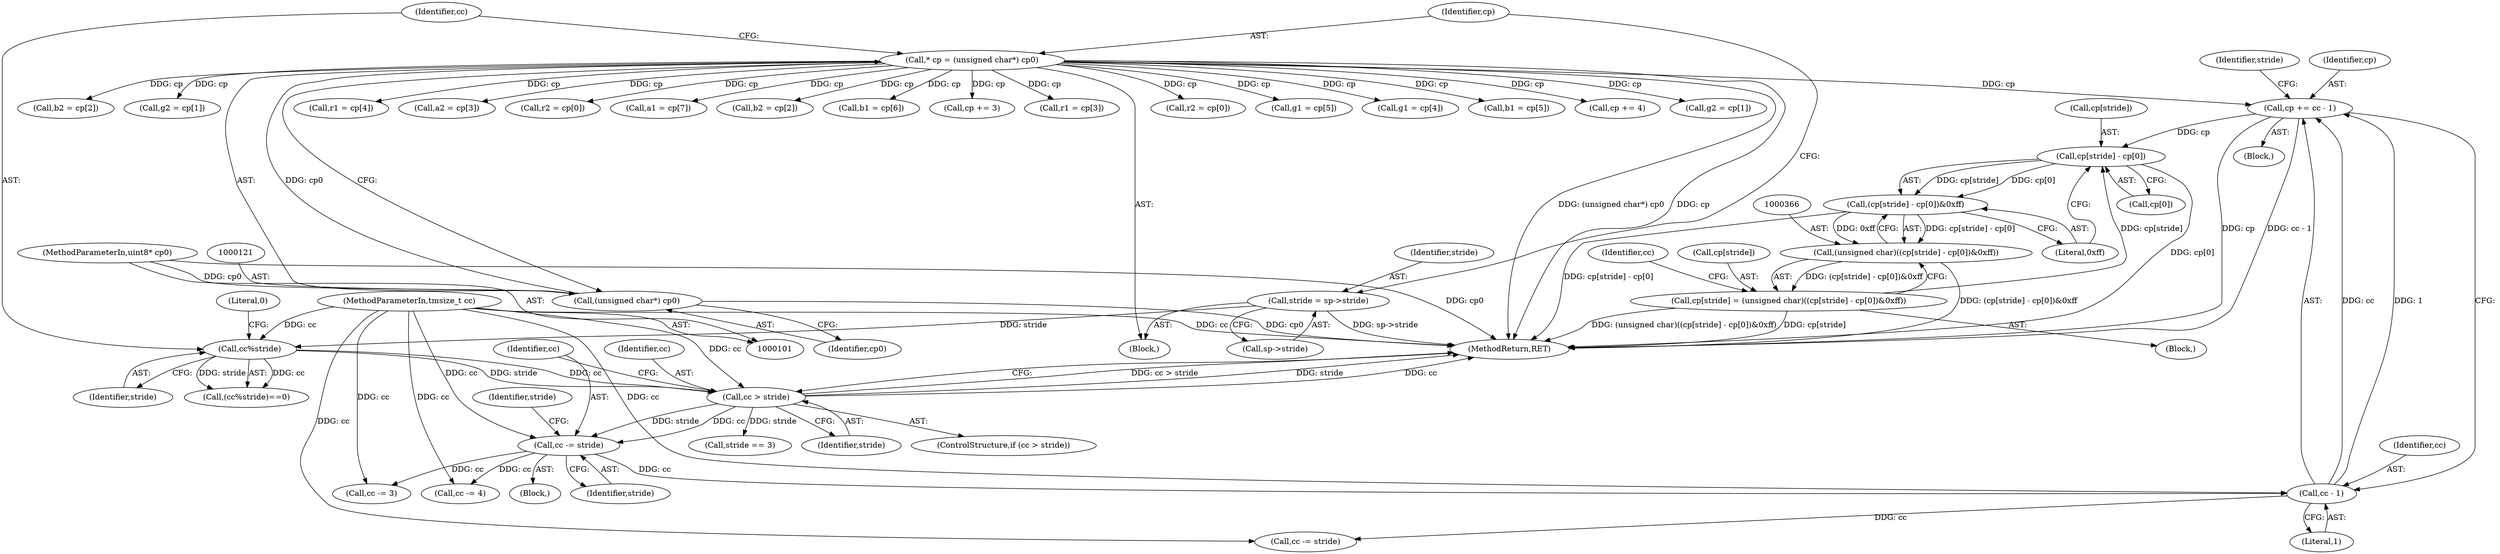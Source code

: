 digraph "0_libtiff_3ca657a8793dd011bf869695d72ad31c779c3cc1_10@pointer" {
"1000352" [label="(Call,cp += cc - 1)"];
"1000354" [label="(Call,cc - 1)"];
"1000134" [label="(Call,cc -= stride)"];
"1000130" [label="(Call,cc > stride)"];
"1000125" [label="(Call,cc%stride)"];
"1000104" [label="(MethodParameterIn,tmsize_t cc)"];
"1000112" [label="(Call,stride = sp->stride)"];
"1000118" [label="(Call,* cp = (unsigned char*) cp0)"];
"1000120" [label="(Call,(unsigned char*) cp0)"];
"1000103" [label="(MethodParameterIn,uint8* cp0)"];
"1000368" [label="(Call,cp[stride] - cp[0])"];
"1000367" [label="(Call,(cp[stride] - cp[0])&0xff)"];
"1000365" [label="(Call,(unsigned char)((cp[stride] - cp[0])&0xff))"];
"1000361" [label="(Call,cp[stride] = (unsigned char)((cp[stride] - cp[0])&0xff))"];
"1000133" [label="(Block,)"];
"1000361" [label="(Call,cp[stride] = (unsigned char)((cp[stride] - cp[0])&0xff))"];
"1000124" [label="(Call,(cc%stride)==0)"];
"1000241" [label="(Call,r2 = cp[0])"];
"1000226" [label="(Call,cc -= 3)"];
"1000378" [label="(Identifier,cc)"];
"1000114" [label="(Call,sp->stride)"];
"1000359" [label="(Block,)"];
"1000128" [label="(Literal,0)"];
"1000285" [label="(Call,g1 = cp[5])"];
"1000372" [label="(Call,cp[0])"];
"1000134" [label="(Call,cc -= stride)"];
"1000118" [label="(Call,* cp = (unsigned char*) cp0)"];
"1000184" [label="(Call,g1 = cp[4])"];
"1000368" [label="(Call,cp[stride] - cp[0])"];
"1000367" [label="(Call,(cp[stride] - cp[0])&0xff)"];
"1000203" [label="(Call,b1 = cp[5])"];
"1000342" [label="(Call,cp += 4)"];
"1000125" [label="(Call,cc%stride)"];
"1000152" [label="(Call,g2 = cp[1])"];
"1000253" [label="(Call,b2 = cp[2])"];
"1000247" [label="(Call,g2 = cp[1])"];
"1000381" [label="(MethodReturn,RET)"];
"1000354" [label="(Call,cc - 1)"];
"1000119" [label="(Identifier,cp)"];
"1000120" [label="(Call,(unsigned char*) cp0)"];
"1000377" [label="(Call,cc -= stride)"];
"1000105" [label="(Block,)"];
"1000266" [label="(Call,r1 = cp[4])"];
"1000129" [label="(ControlStructure,if (cc > stride))"];
"1000369" [label="(Call,cp[stride])"];
"1000138" [label="(Call,stride == 3)"];
"1000127" [label="(Identifier,stride)"];
"1000126" [label="(Identifier,cc)"];
"1000130" [label="(Call,cc > stride)"];
"1000259" [label="(Call,a2 = cp[3])"];
"1000375" [label="(Literal,0xff)"];
"1000135" [label="(Identifier,cc)"];
"1000103" [label="(MethodParameterIn,uint8* cp0)"];
"1000146" [label="(Call,r2 = cp[0])"];
"1000351" [label="(Block,)"];
"1000356" [label="(Literal,1)"];
"1000112" [label="(Call,stride = sp->stride)"];
"1000139" [label="(Identifier,stride)"];
"1000352" [label="(Call,cp += cc - 1)"];
"1000323" [label="(Call,a1 = cp[7])"];
"1000346" [label="(Call,cc -= 4)"];
"1000158" [label="(Call,b2 = cp[2])"];
"1000362" [label="(Call,cp[stride])"];
"1000113" [label="(Identifier,stride)"];
"1000132" [label="(Identifier,stride)"];
"1000304" [label="(Call,b1 = cp[6])"];
"1000365" [label="(Call,(unsigned char)((cp[stride] - cp[0])&0xff))"];
"1000122" [label="(Identifier,cp0)"];
"1000360" [label="(Identifier,stride)"];
"1000355" [label="(Identifier,cc)"];
"1000353" [label="(Identifier,cp)"];
"1000131" [label="(Identifier,cc)"];
"1000222" [label="(Call,cp += 3)"];
"1000104" [label="(MethodParameterIn,tmsize_t cc)"];
"1000165" [label="(Call,r1 = cp[3])"];
"1000136" [label="(Identifier,stride)"];
"1000352" -> "1000351"  [label="AST: "];
"1000352" -> "1000354"  [label="CFG: "];
"1000353" -> "1000352"  [label="AST: "];
"1000354" -> "1000352"  [label="AST: "];
"1000360" -> "1000352"  [label="CFG: "];
"1000352" -> "1000381"  [label="DDG: cp"];
"1000352" -> "1000381"  [label="DDG: cc - 1"];
"1000354" -> "1000352"  [label="DDG: cc"];
"1000354" -> "1000352"  [label="DDG: 1"];
"1000118" -> "1000352"  [label="DDG: cp"];
"1000352" -> "1000368"  [label="DDG: cp"];
"1000354" -> "1000356"  [label="CFG: "];
"1000355" -> "1000354"  [label="AST: "];
"1000356" -> "1000354"  [label="AST: "];
"1000134" -> "1000354"  [label="DDG: cc"];
"1000104" -> "1000354"  [label="DDG: cc"];
"1000354" -> "1000377"  [label="DDG: cc"];
"1000134" -> "1000133"  [label="AST: "];
"1000134" -> "1000136"  [label="CFG: "];
"1000135" -> "1000134"  [label="AST: "];
"1000136" -> "1000134"  [label="AST: "];
"1000139" -> "1000134"  [label="CFG: "];
"1000130" -> "1000134"  [label="DDG: stride"];
"1000130" -> "1000134"  [label="DDG: cc"];
"1000104" -> "1000134"  [label="DDG: cc"];
"1000134" -> "1000226"  [label="DDG: cc"];
"1000134" -> "1000346"  [label="DDG: cc"];
"1000130" -> "1000129"  [label="AST: "];
"1000130" -> "1000132"  [label="CFG: "];
"1000131" -> "1000130"  [label="AST: "];
"1000132" -> "1000130"  [label="AST: "];
"1000135" -> "1000130"  [label="CFG: "];
"1000381" -> "1000130"  [label="CFG: "];
"1000130" -> "1000381"  [label="DDG: cc > stride"];
"1000130" -> "1000381"  [label="DDG: stride"];
"1000130" -> "1000381"  [label="DDG: cc"];
"1000125" -> "1000130"  [label="DDG: cc"];
"1000125" -> "1000130"  [label="DDG: stride"];
"1000104" -> "1000130"  [label="DDG: cc"];
"1000130" -> "1000138"  [label="DDG: stride"];
"1000125" -> "1000124"  [label="AST: "];
"1000125" -> "1000127"  [label="CFG: "];
"1000126" -> "1000125"  [label="AST: "];
"1000127" -> "1000125"  [label="AST: "];
"1000128" -> "1000125"  [label="CFG: "];
"1000125" -> "1000124"  [label="DDG: cc"];
"1000125" -> "1000124"  [label="DDG: stride"];
"1000104" -> "1000125"  [label="DDG: cc"];
"1000112" -> "1000125"  [label="DDG: stride"];
"1000104" -> "1000101"  [label="AST: "];
"1000104" -> "1000381"  [label="DDG: cc"];
"1000104" -> "1000226"  [label="DDG: cc"];
"1000104" -> "1000346"  [label="DDG: cc"];
"1000104" -> "1000377"  [label="DDG: cc"];
"1000112" -> "1000105"  [label="AST: "];
"1000112" -> "1000114"  [label="CFG: "];
"1000113" -> "1000112"  [label="AST: "];
"1000114" -> "1000112"  [label="AST: "];
"1000119" -> "1000112"  [label="CFG: "];
"1000112" -> "1000381"  [label="DDG: sp->stride"];
"1000118" -> "1000105"  [label="AST: "];
"1000118" -> "1000120"  [label="CFG: "];
"1000119" -> "1000118"  [label="AST: "];
"1000120" -> "1000118"  [label="AST: "];
"1000126" -> "1000118"  [label="CFG: "];
"1000118" -> "1000381"  [label="DDG: (unsigned char*) cp0"];
"1000118" -> "1000381"  [label="DDG: cp"];
"1000120" -> "1000118"  [label="DDG: cp0"];
"1000118" -> "1000146"  [label="DDG: cp"];
"1000118" -> "1000152"  [label="DDG: cp"];
"1000118" -> "1000158"  [label="DDG: cp"];
"1000118" -> "1000165"  [label="DDG: cp"];
"1000118" -> "1000184"  [label="DDG: cp"];
"1000118" -> "1000203"  [label="DDG: cp"];
"1000118" -> "1000222"  [label="DDG: cp"];
"1000118" -> "1000241"  [label="DDG: cp"];
"1000118" -> "1000247"  [label="DDG: cp"];
"1000118" -> "1000253"  [label="DDG: cp"];
"1000118" -> "1000259"  [label="DDG: cp"];
"1000118" -> "1000266"  [label="DDG: cp"];
"1000118" -> "1000285"  [label="DDG: cp"];
"1000118" -> "1000304"  [label="DDG: cp"];
"1000118" -> "1000323"  [label="DDG: cp"];
"1000118" -> "1000342"  [label="DDG: cp"];
"1000120" -> "1000122"  [label="CFG: "];
"1000121" -> "1000120"  [label="AST: "];
"1000122" -> "1000120"  [label="AST: "];
"1000120" -> "1000381"  [label="DDG: cp0"];
"1000103" -> "1000120"  [label="DDG: cp0"];
"1000103" -> "1000101"  [label="AST: "];
"1000103" -> "1000381"  [label="DDG: cp0"];
"1000368" -> "1000367"  [label="AST: "];
"1000368" -> "1000372"  [label="CFG: "];
"1000369" -> "1000368"  [label="AST: "];
"1000372" -> "1000368"  [label="AST: "];
"1000375" -> "1000368"  [label="CFG: "];
"1000368" -> "1000381"  [label="DDG: cp[0]"];
"1000368" -> "1000367"  [label="DDG: cp[stride]"];
"1000368" -> "1000367"  [label="DDG: cp[0]"];
"1000361" -> "1000368"  [label="DDG: cp[stride]"];
"1000367" -> "1000365"  [label="AST: "];
"1000367" -> "1000375"  [label="CFG: "];
"1000375" -> "1000367"  [label="AST: "];
"1000365" -> "1000367"  [label="CFG: "];
"1000367" -> "1000381"  [label="DDG: cp[stride] - cp[0]"];
"1000367" -> "1000365"  [label="DDG: cp[stride] - cp[0]"];
"1000367" -> "1000365"  [label="DDG: 0xff"];
"1000365" -> "1000361"  [label="AST: "];
"1000366" -> "1000365"  [label="AST: "];
"1000361" -> "1000365"  [label="CFG: "];
"1000365" -> "1000381"  [label="DDG: (cp[stride] - cp[0])&0xff"];
"1000365" -> "1000361"  [label="DDG: (cp[stride] - cp[0])&0xff"];
"1000361" -> "1000359"  [label="AST: "];
"1000362" -> "1000361"  [label="AST: "];
"1000378" -> "1000361"  [label="CFG: "];
"1000361" -> "1000381"  [label="DDG: (unsigned char)((cp[stride] - cp[0])&0xff)"];
"1000361" -> "1000381"  [label="DDG: cp[stride]"];
}
